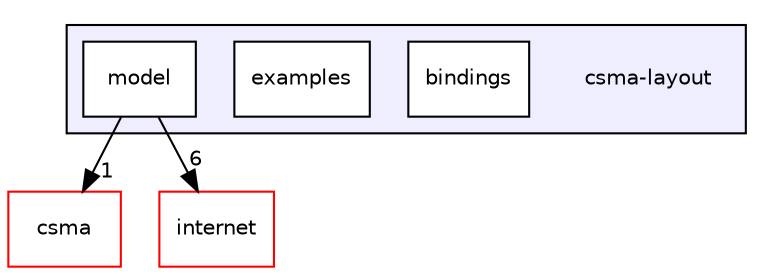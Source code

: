 digraph "csma-layout" {
  compound=true
  node [ fontsize="10", fontname="Helvetica"];
  edge [ labelfontsize="10", labelfontname="Helvetica"];
  subgraph clusterdir_9a36a2caffb60728003d1bec7786133f {
    graph [ bgcolor="#eeeeff", pencolor="black", label="" URL="dir_9a36a2caffb60728003d1bec7786133f.html"];
    dir_9a36a2caffb60728003d1bec7786133f [shape=plaintext label="csma-layout"];
    dir_b4914648485f70c6868eeaa237a37493 [shape=box label="bindings" color="black" fillcolor="white" style="filled" URL="dir_b4914648485f70c6868eeaa237a37493.html"];
    dir_326e5cc5218b2c35f03499d4e25268cb [shape=box label="examples" color="black" fillcolor="white" style="filled" URL="dir_326e5cc5218b2c35f03499d4e25268cb.html"];
    dir_83a43c732859595c3074231e010c17f2 [shape=box label="model" color="black" fillcolor="white" style="filled" URL="dir_83a43c732859595c3074231e010c17f2.html"];
  }
  dir_7556c41dad52ff51c7b153fd161141ac [shape=box label="csma" fillcolor="white" style="filled" color="red" URL="dir_7556c41dad52ff51c7b153fd161141ac.html"];
  dir_6cd0c44dd50f096d9539f3b15c435342 [shape=box label="internet" fillcolor="white" style="filled" color="red" URL="dir_6cd0c44dd50f096d9539f3b15c435342.html"];
  dir_83a43c732859595c3074231e010c17f2->dir_7556c41dad52ff51c7b153fd161141ac [headlabel="1", labeldistance=1.5 headhref="dir_000156_000016.html"];
  dir_83a43c732859595c3074231e010c17f2->dir_6cd0c44dd50f096d9539f3b15c435342 [headlabel="6", labeldistance=1.5 headhref="dir_000156_000030.html"];
}
